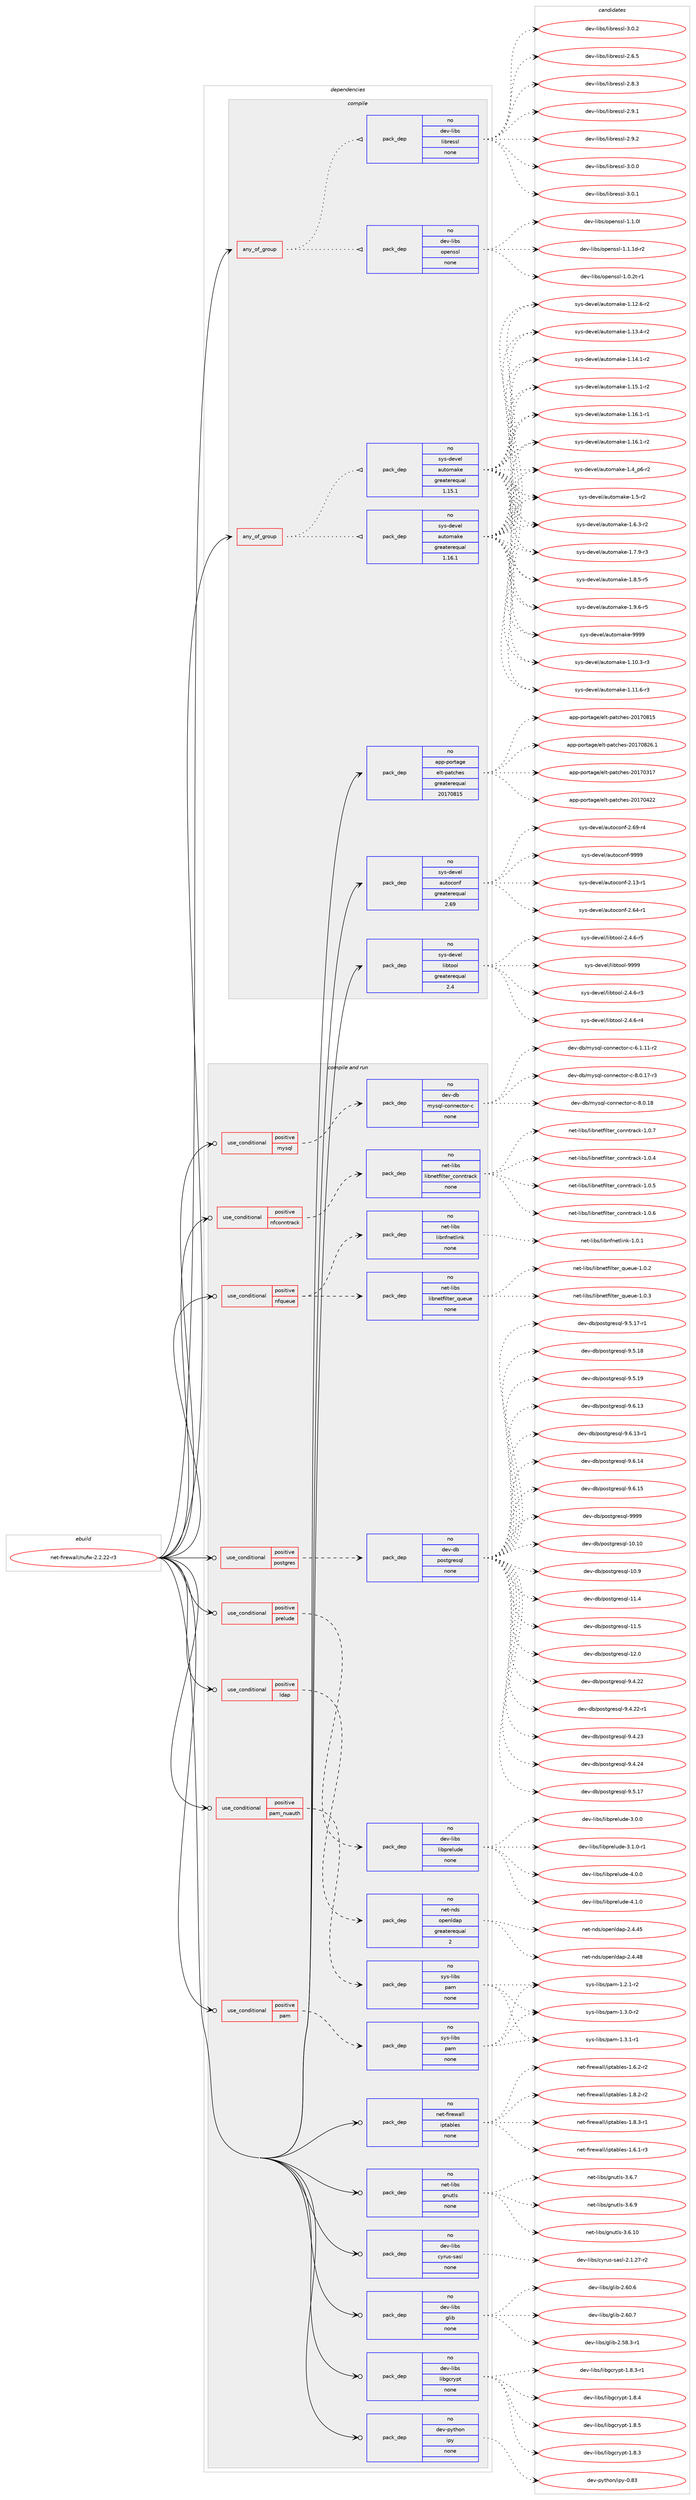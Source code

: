 digraph prolog {

# *************
# Graph options
# *************

newrank=true;
concentrate=true;
compound=true;
graph [rankdir=LR,fontname=Helvetica,fontsize=10,ranksep=1.5];#, ranksep=2.5, nodesep=0.2];
edge  [arrowhead=vee];
node  [fontname=Helvetica,fontsize=10];

# **********
# The ebuild
# **********

subgraph cluster_leftcol {
color=gray;
rank=same;
label=<<i>ebuild</i>>;
id [label="net-firewall/nufw-2.2.22-r3", color=red, width=4, href="../net-firewall/nufw-2.2.22-r3.svg"];
}

# ****************
# The dependencies
# ****************

subgraph cluster_midcol {
color=gray;
label=<<i>dependencies</i>>;
subgraph cluster_compile {
fillcolor="#eeeeee";
style=filled;
label=<<i>compile</i>>;
subgraph any13879 {
dependency819300 [label=<<TABLE BORDER="0" CELLBORDER="1" CELLSPACING="0" CELLPADDING="4"><TR><TD CELLPADDING="10">any_of_group</TD></TR></TABLE>>, shape=none, color=red];subgraph pack605393 {
dependency819301 [label=<<TABLE BORDER="0" CELLBORDER="1" CELLSPACING="0" CELLPADDING="4" WIDTH="220"><TR><TD ROWSPAN="6" CELLPADDING="30">pack_dep</TD></TR><TR><TD WIDTH="110">no</TD></TR><TR><TD>dev-libs</TD></TR><TR><TD>openssl</TD></TR><TR><TD>none</TD></TR><TR><TD></TD></TR></TABLE>>, shape=none, color=blue];
}
dependency819300:e -> dependency819301:w [weight=20,style="dotted",arrowhead="oinv"];
subgraph pack605394 {
dependency819302 [label=<<TABLE BORDER="0" CELLBORDER="1" CELLSPACING="0" CELLPADDING="4" WIDTH="220"><TR><TD ROWSPAN="6" CELLPADDING="30">pack_dep</TD></TR><TR><TD WIDTH="110">no</TD></TR><TR><TD>dev-libs</TD></TR><TR><TD>libressl</TD></TR><TR><TD>none</TD></TR><TR><TD></TD></TR></TABLE>>, shape=none, color=blue];
}
dependency819300:e -> dependency819302:w [weight=20,style="dotted",arrowhead="oinv"];
}
id:e -> dependency819300:w [weight=20,style="solid",arrowhead="vee"];
subgraph any13880 {
dependency819303 [label=<<TABLE BORDER="0" CELLBORDER="1" CELLSPACING="0" CELLPADDING="4"><TR><TD CELLPADDING="10">any_of_group</TD></TR></TABLE>>, shape=none, color=red];subgraph pack605395 {
dependency819304 [label=<<TABLE BORDER="0" CELLBORDER="1" CELLSPACING="0" CELLPADDING="4" WIDTH="220"><TR><TD ROWSPAN="6" CELLPADDING="30">pack_dep</TD></TR><TR><TD WIDTH="110">no</TD></TR><TR><TD>sys-devel</TD></TR><TR><TD>automake</TD></TR><TR><TD>greaterequal</TD></TR><TR><TD>1.16.1</TD></TR></TABLE>>, shape=none, color=blue];
}
dependency819303:e -> dependency819304:w [weight=20,style="dotted",arrowhead="oinv"];
subgraph pack605396 {
dependency819305 [label=<<TABLE BORDER="0" CELLBORDER="1" CELLSPACING="0" CELLPADDING="4" WIDTH="220"><TR><TD ROWSPAN="6" CELLPADDING="30">pack_dep</TD></TR><TR><TD WIDTH="110">no</TD></TR><TR><TD>sys-devel</TD></TR><TR><TD>automake</TD></TR><TR><TD>greaterequal</TD></TR><TR><TD>1.15.1</TD></TR></TABLE>>, shape=none, color=blue];
}
dependency819303:e -> dependency819305:w [weight=20,style="dotted",arrowhead="oinv"];
}
id:e -> dependency819303:w [weight=20,style="solid",arrowhead="vee"];
subgraph pack605397 {
dependency819306 [label=<<TABLE BORDER="0" CELLBORDER="1" CELLSPACING="0" CELLPADDING="4" WIDTH="220"><TR><TD ROWSPAN="6" CELLPADDING="30">pack_dep</TD></TR><TR><TD WIDTH="110">no</TD></TR><TR><TD>app-portage</TD></TR><TR><TD>elt-patches</TD></TR><TR><TD>greaterequal</TD></TR><TR><TD>20170815</TD></TR></TABLE>>, shape=none, color=blue];
}
id:e -> dependency819306:w [weight=20,style="solid",arrowhead="vee"];
subgraph pack605398 {
dependency819307 [label=<<TABLE BORDER="0" CELLBORDER="1" CELLSPACING="0" CELLPADDING="4" WIDTH="220"><TR><TD ROWSPAN="6" CELLPADDING="30">pack_dep</TD></TR><TR><TD WIDTH="110">no</TD></TR><TR><TD>sys-devel</TD></TR><TR><TD>autoconf</TD></TR><TR><TD>greaterequal</TD></TR><TR><TD>2.69</TD></TR></TABLE>>, shape=none, color=blue];
}
id:e -> dependency819307:w [weight=20,style="solid",arrowhead="vee"];
subgraph pack605399 {
dependency819308 [label=<<TABLE BORDER="0" CELLBORDER="1" CELLSPACING="0" CELLPADDING="4" WIDTH="220"><TR><TD ROWSPAN="6" CELLPADDING="30">pack_dep</TD></TR><TR><TD WIDTH="110">no</TD></TR><TR><TD>sys-devel</TD></TR><TR><TD>libtool</TD></TR><TR><TD>greaterequal</TD></TR><TR><TD>2.4</TD></TR></TABLE>>, shape=none, color=blue];
}
id:e -> dependency819308:w [weight=20,style="solid",arrowhead="vee"];
}
subgraph cluster_compileandrun {
fillcolor="#eeeeee";
style=filled;
label=<<i>compile and run</i>>;
subgraph cond199577 {
dependency819309 [label=<<TABLE BORDER="0" CELLBORDER="1" CELLSPACING="0" CELLPADDING="4"><TR><TD ROWSPAN="3" CELLPADDING="10">use_conditional</TD></TR><TR><TD>positive</TD></TR><TR><TD>ldap</TD></TR></TABLE>>, shape=none, color=red];
subgraph pack605400 {
dependency819310 [label=<<TABLE BORDER="0" CELLBORDER="1" CELLSPACING="0" CELLPADDING="4" WIDTH="220"><TR><TD ROWSPAN="6" CELLPADDING="30">pack_dep</TD></TR><TR><TD WIDTH="110">no</TD></TR><TR><TD>net-nds</TD></TR><TR><TD>openldap</TD></TR><TR><TD>greaterequal</TD></TR><TR><TD>2</TD></TR></TABLE>>, shape=none, color=blue];
}
dependency819309:e -> dependency819310:w [weight=20,style="dashed",arrowhead="vee"];
}
id:e -> dependency819309:w [weight=20,style="solid",arrowhead="odotvee"];
subgraph cond199578 {
dependency819311 [label=<<TABLE BORDER="0" CELLBORDER="1" CELLSPACING="0" CELLPADDING="4"><TR><TD ROWSPAN="3" CELLPADDING="10">use_conditional</TD></TR><TR><TD>positive</TD></TR><TR><TD>mysql</TD></TR></TABLE>>, shape=none, color=red];
subgraph pack605401 {
dependency819312 [label=<<TABLE BORDER="0" CELLBORDER="1" CELLSPACING="0" CELLPADDING="4" WIDTH="220"><TR><TD ROWSPAN="6" CELLPADDING="30">pack_dep</TD></TR><TR><TD WIDTH="110">no</TD></TR><TR><TD>dev-db</TD></TR><TR><TD>mysql-connector-c</TD></TR><TR><TD>none</TD></TR><TR><TD></TD></TR></TABLE>>, shape=none, color=blue];
}
dependency819311:e -> dependency819312:w [weight=20,style="dashed",arrowhead="vee"];
}
id:e -> dependency819311:w [weight=20,style="solid",arrowhead="odotvee"];
subgraph cond199579 {
dependency819313 [label=<<TABLE BORDER="0" CELLBORDER="1" CELLSPACING="0" CELLPADDING="4"><TR><TD ROWSPAN="3" CELLPADDING="10">use_conditional</TD></TR><TR><TD>positive</TD></TR><TR><TD>nfconntrack</TD></TR></TABLE>>, shape=none, color=red];
subgraph pack605402 {
dependency819314 [label=<<TABLE BORDER="0" CELLBORDER="1" CELLSPACING="0" CELLPADDING="4" WIDTH="220"><TR><TD ROWSPAN="6" CELLPADDING="30">pack_dep</TD></TR><TR><TD WIDTH="110">no</TD></TR><TR><TD>net-libs</TD></TR><TR><TD>libnetfilter_conntrack</TD></TR><TR><TD>none</TD></TR><TR><TD></TD></TR></TABLE>>, shape=none, color=blue];
}
dependency819313:e -> dependency819314:w [weight=20,style="dashed",arrowhead="vee"];
}
id:e -> dependency819313:w [weight=20,style="solid",arrowhead="odotvee"];
subgraph cond199580 {
dependency819315 [label=<<TABLE BORDER="0" CELLBORDER="1" CELLSPACING="0" CELLPADDING="4"><TR><TD ROWSPAN="3" CELLPADDING="10">use_conditional</TD></TR><TR><TD>positive</TD></TR><TR><TD>nfqueue</TD></TR></TABLE>>, shape=none, color=red];
subgraph pack605403 {
dependency819316 [label=<<TABLE BORDER="0" CELLBORDER="1" CELLSPACING="0" CELLPADDING="4" WIDTH="220"><TR><TD ROWSPAN="6" CELLPADDING="30">pack_dep</TD></TR><TR><TD WIDTH="110">no</TD></TR><TR><TD>net-libs</TD></TR><TR><TD>libnfnetlink</TD></TR><TR><TD>none</TD></TR><TR><TD></TD></TR></TABLE>>, shape=none, color=blue];
}
dependency819315:e -> dependency819316:w [weight=20,style="dashed",arrowhead="vee"];
subgraph pack605404 {
dependency819317 [label=<<TABLE BORDER="0" CELLBORDER="1" CELLSPACING="0" CELLPADDING="4" WIDTH="220"><TR><TD ROWSPAN="6" CELLPADDING="30">pack_dep</TD></TR><TR><TD WIDTH="110">no</TD></TR><TR><TD>net-libs</TD></TR><TR><TD>libnetfilter_queue</TD></TR><TR><TD>none</TD></TR><TR><TD></TD></TR></TABLE>>, shape=none, color=blue];
}
dependency819315:e -> dependency819317:w [weight=20,style="dashed",arrowhead="vee"];
}
id:e -> dependency819315:w [weight=20,style="solid",arrowhead="odotvee"];
subgraph cond199581 {
dependency819318 [label=<<TABLE BORDER="0" CELLBORDER="1" CELLSPACING="0" CELLPADDING="4"><TR><TD ROWSPAN="3" CELLPADDING="10">use_conditional</TD></TR><TR><TD>positive</TD></TR><TR><TD>pam</TD></TR></TABLE>>, shape=none, color=red];
subgraph pack605405 {
dependency819319 [label=<<TABLE BORDER="0" CELLBORDER="1" CELLSPACING="0" CELLPADDING="4" WIDTH="220"><TR><TD ROWSPAN="6" CELLPADDING="30">pack_dep</TD></TR><TR><TD WIDTH="110">no</TD></TR><TR><TD>sys-libs</TD></TR><TR><TD>pam</TD></TR><TR><TD>none</TD></TR><TR><TD></TD></TR></TABLE>>, shape=none, color=blue];
}
dependency819318:e -> dependency819319:w [weight=20,style="dashed",arrowhead="vee"];
}
id:e -> dependency819318:w [weight=20,style="solid",arrowhead="odotvee"];
subgraph cond199582 {
dependency819320 [label=<<TABLE BORDER="0" CELLBORDER="1" CELLSPACING="0" CELLPADDING="4"><TR><TD ROWSPAN="3" CELLPADDING="10">use_conditional</TD></TR><TR><TD>positive</TD></TR><TR><TD>pam_nuauth</TD></TR></TABLE>>, shape=none, color=red];
subgraph pack605406 {
dependency819321 [label=<<TABLE BORDER="0" CELLBORDER="1" CELLSPACING="0" CELLPADDING="4" WIDTH="220"><TR><TD ROWSPAN="6" CELLPADDING="30">pack_dep</TD></TR><TR><TD WIDTH="110">no</TD></TR><TR><TD>sys-libs</TD></TR><TR><TD>pam</TD></TR><TR><TD>none</TD></TR><TR><TD></TD></TR></TABLE>>, shape=none, color=blue];
}
dependency819320:e -> dependency819321:w [weight=20,style="dashed",arrowhead="vee"];
}
id:e -> dependency819320:w [weight=20,style="solid",arrowhead="odotvee"];
subgraph cond199583 {
dependency819322 [label=<<TABLE BORDER="0" CELLBORDER="1" CELLSPACING="0" CELLPADDING="4"><TR><TD ROWSPAN="3" CELLPADDING="10">use_conditional</TD></TR><TR><TD>positive</TD></TR><TR><TD>postgres</TD></TR></TABLE>>, shape=none, color=red];
subgraph pack605407 {
dependency819323 [label=<<TABLE BORDER="0" CELLBORDER="1" CELLSPACING="0" CELLPADDING="4" WIDTH="220"><TR><TD ROWSPAN="6" CELLPADDING="30">pack_dep</TD></TR><TR><TD WIDTH="110">no</TD></TR><TR><TD>dev-db</TD></TR><TR><TD>postgresql</TD></TR><TR><TD>none</TD></TR><TR><TD></TD></TR></TABLE>>, shape=none, color=blue];
}
dependency819322:e -> dependency819323:w [weight=20,style="dashed",arrowhead="vee"];
}
id:e -> dependency819322:w [weight=20,style="solid",arrowhead="odotvee"];
subgraph cond199584 {
dependency819324 [label=<<TABLE BORDER="0" CELLBORDER="1" CELLSPACING="0" CELLPADDING="4"><TR><TD ROWSPAN="3" CELLPADDING="10">use_conditional</TD></TR><TR><TD>positive</TD></TR><TR><TD>prelude</TD></TR></TABLE>>, shape=none, color=red];
subgraph pack605408 {
dependency819325 [label=<<TABLE BORDER="0" CELLBORDER="1" CELLSPACING="0" CELLPADDING="4" WIDTH="220"><TR><TD ROWSPAN="6" CELLPADDING="30">pack_dep</TD></TR><TR><TD WIDTH="110">no</TD></TR><TR><TD>dev-libs</TD></TR><TR><TD>libprelude</TD></TR><TR><TD>none</TD></TR><TR><TD></TD></TR></TABLE>>, shape=none, color=blue];
}
dependency819324:e -> dependency819325:w [weight=20,style="dashed",arrowhead="vee"];
}
id:e -> dependency819324:w [weight=20,style="solid",arrowhead="odotvee"];
subgraph pack605409 {
dependency819326 [label=<<TABLE BORDER="0" CELLBORDER="1" CELLSPACING="0" CELLPADDING="4" WIDTH="220"><TR><TD ROWSPAN="6" CELLPADDING="30">pack_dep</TD></TR><TR><TD WIDTH="110">no</TD></TR><TR><TD>dev-libs</TD></TR><TR><TD>cyrus-sasl</TD></TR><TR><TD>none</TD></TR><TR><TD></TD></TR></TABLE>>, shape=none, color=blue];
}
id:e -> dependency819326:w [weight=20,style="solid",arrowhead="odotvee"];
subgraph pack605410 {
dependency819327 [label=<<TABLE BORDER="0" CELLBORDER="1" CELLSPACING="0" CELLPADDING="4" WIDTH="220"><TR><TD ROWSPAN="6" CELLPADDING="30">pack_dep</TD></TR><TR><TD WIDTH="110">no</TD></TR><TR><TD>dev-libs</TD></TR><TR><TD>glib</TD></TR><TR><TD>none</TD></TR><TR><TD></TD></TR></TABLE>>, shape=none, color=blue];
}
id:e -> dependency819327:w [weight=20,style="solid",arrowhead="odotvee"];
subgraph pack605411 {
dependency819328 [label=<<TABLE BORDER="0" CELLBORDER="1" CELLSPACING="0" CELLPADDING="4" WIDTH="220"><TR><TD ROWSPAN="6" CELLPADDING="30">pack_dep</TD></TR><TR><TD WIDTH="110">no</TD></TR><TR><TD>dev-libs</TD></TR><TR><TD>libgcrypt</TD></TR><TR><TD>none</TD></TR><TR><TD></TD></TR></TABLE>>, shape=none, color=blue];
}
id:e -> dependency819328:w [weight=20,style="solid",arrowhead="odotvee"];
subgraph pack605412 {
dependency819329 [label=<<TABLE BORDER="0" CELLBORDER="1" CELLSPACING="0" CELLPADDING="4" WIDTH="220"><TR><TD ROWSPAN="6" CELLPADDING="30">pack_dep</TD></TR><TR><TD WIDTH="110">no</TD></TR><TR><TD>dev-python</TD></TR><TR><TD>ipy</TD></TR><TR><TD>none</TD></TR><TR><TD></TD></TR></TABLE>>, shape=none, color=blue];
}
id:e -> dependency819329:w [weight=20,style="solid",arrowhead="odotvee"];
subgraph pack605413 {
dependency819330 [label=<<TABLE BORDER="0" CELLBORDER="1" CELLSPACING="0" CELLPADDING="4" WIDTH="220"><TR><TD ROWSPAN="6" CELLPADDING="30">pack_dep</TD></TR><TR><TD WIDTH="110">no</TD></TR><TR><TD>net-firewall</TD></TR><TR><TD>iptables</TD></TR><TR><TD>none</TD></TR><TR><TD></TD></TR></TABLE>>, shape=none, color=blue];
}
id:e -> dependency819330:w [weight=20,style="solid",arrowhead="odotvee"];
subgraph pack605414 {
dependency819331 [label=<<TABLE BORDER="0" CELLBORDER="1" CELLSPACING="0" CELLPADDING="4" WIDTH="220"><TR><TD ROWSPAN="6" CELLPADDING="30">pack_dep</TD></TR><TR><TD WIDTH="110">no</TD></TR><TR><TD>net-libs</TD></TR><TR><TD>gnutls</TD></TR><TR><TD>none</TD></TR><TR><TD></TD></TR></TABLE>>, shape=none, color=blue];
}
id:e -> dependency819331:w [weight=20,style="solid",arrowhead="odotvee"];
}
subgraph cluster_run {
fillcolor="#eeeeee";
style=filled;
label=<<i>run</i>>;
}
}

# **************
# The candidates
# **************

subgraph cluster_choices {
rank=same;
color=gray;
label=<<i>candidates</i>>;

subgraph choice605393 {
color=black;
nodesep=1;
choice1001011184510810598115471111121011101151151084549464846501164511449 [label="dev-libs/openssl-1.0.2t-r1", color=red, width=4,href="../dev-libs/openssl-1.0.2t-r1.svg"];
choice100101118451081059811547111112101110115115108454946494648108 [label="dev-libs/openssl-1.1.0l", color=red, width=4,href="../dev-libs/openssl-1.1.0l.svg"];
choice1001011184510810598115471111121011101151151084549464946491004511450 [label="dev-libs/openssl-1.1.1d-r2", color=red, width=4,href="../dev-libs/openssl-1.1.1d-r2.svg"];
dependency819301:e -> choice1001011184510810598115471111121011101151151084549464846501164511449:w [style=dotted,weight="100"];
dependency819301:e -> choice100101118451081059811547111112101110115115108454946494648108:w [style=dotted,weight="100"];
dependency819301:e -> choice1001011184510810598115471111121011101151151084549464946491004511450:w [style=dotted,weight="100"];
}
subgraph choice605394 {
color=black;
nodesep=1;
choice10010111845108105981154710810598114101115115108455046544653 [label="dev-libs/libressl-2.6.5", color=red, width=4,href="../dev-libs/libressl-2.6.5.svg"];
choice10010111845108105981154710810598114101115115108455046564651 [label="dev-libs/libressl-2.8.3", color=red, width=4,href="../dev-libs/libressl-2.8.3.svg"];
choice10010111845108105981154710810598114101115115108455046574649 [label="dev-libs/libressl-2.9.1", color=red, width=4,href="../dev-libs/libressl-2.9.1.svg"];
choice10010111845108105981154710810598114101115115108455046574650 [label="dev-libs/libressl-2.9.2", color=red, width=4,href="../dev-libs/libressl-2.9.2.svg"];
choice10010111845108105981154710810598114101115115108455146484648 [label="dev-libs/libressl-3.0.0", color=red, width=4,href="../dev-libs/libressl-3.0.0.svg"];
choice10010111845108105981154710810598114101115115108455146484649 [label="dev-libs/libressl-3.0.1", color=red, width=4,href="../dev-libs/libressl-3.0.1.svg"];
choice10010111845108105981154710810598114101115115108455146484650 [label="dev-libs/libressl-3.0.2", color=red, width=4,href="../dev-libs/libressl-3.0.2.svg"];
dependency819302:e -> choice10010111845108105981154710810598114101115115108455046544653:w [style=dotted,weight="100"];
dependency819302:e -> choice10010111845108105981154710810598114101115115108455046564651:w [style=dotted,weight="100"];
dependency819302:e -> choice10010111845108105981154710810598114101115115108455046574649:w [style=dotted,weight="100"];
dependency819302:e -> choice10010111845108105981154710810598114101115115108455046574650:w [style=dotted,weight="100"];
dependency819302:e -> choice10010111845108105981154710810598114101115115108455146484648:w [style=dotted,weight="100"];
dependency819302:e -> choice10010111845108105981154710810598114101115115108455146484649:w [style=dotted,weight="100"];
dependency819302:e -> choice10010111845108105981154710810598114101115115108455146484650:w [style=dotted,weight="100"];
}
subgraph choice605395 {
color=black;
nodesep=1;
choice11512111545100101118101108479711711611110997107101454946494846514511451 [label="sys-devel/automake-1.10.3-r3", color=red, width=4,href="../sys-devel/automake-1.10.3-r3.svg"];
choice11512111545100101118101108479711711611110997107101454946494946544511451 [label="sys-devel/automake-1.11.6-r3", color=red, width=4,href="../sys-devel/automake-1.11.6-r3.svg"];
choice11512111545100101118101108479711711611110997107101454946495046544511450 [label="sys-devel/automake-1.12.6-r2", color=red, width=4,href="../sys-devel/automake-1.12.6-r2.svg"];
choice11512111545100101118101108479711711611110997107101454946495146524511450 [label="sys-devel/automake-1.13.4-r2", color=red, width=4,href="../sys-devel/automake-1.13.4-r2.svg"];
choice11512111545100101118101108479711711611110997107101454946495246494511450 [label="sys-devel/automake-1.14.1-r2", color=red, width=4,href="../sys-devel/automake-1.14.1-r2.svg"];
choice11512111545100101118101108479711711611110997107101454946495346494511450 [label="sys-devel/automake-1.15.1-r2", color=red, width=4,href="../sys-devel/automake-1.15.1-r2.svg"];
choice11512111545100101118101108479711711611110997107101454946495446494511449 [label="sys-devel/automake-1.16.1-r1", color=red, width=4,href="../sys-devel/automake-1.16.1-r1.svg"];
choice11512111545100101118101108479711711611110997107101454946495446494511450 [label="sys-devel/automake-1.16.1-r2", color=red, width=4,href="../sys-devel/automake-1.16.1-r2.svg"];
choice115121115451001011181011084797117116111109971071014549465295112544511450 [label="sys-devel/automake-1.4_p6-r2", color=red, width=4,href="../sys-devel/automake-1.4_p6-r2.svg"];
choice11512111545100101118101108479711711611110997107101454946534511450 [label="sys-devel/automake-1.5-r2", color=red, width=4,href="../sys-devel/automake-1.5-r2.svg"];
choice115121115451001011181011084797117116111109971071014549465446514511450 [label="sys-devel/automake-1.6.3-r2", color=red, width=4,href="../sys-devel/automake-1.6.3-r2.svg"];
choice115121115451001011181011084797117116111109971071014549465546574511451 [label="sys-devel/automake-1.7.9-r3", color=red, width=4,href="../sys-devel/automake-1.7.9-r3.svg"];
choice115121115451001011181011084797117116111109971071014549465646534511453 [label="sys-devel/automake-1.8.5-r5", color=red, width=4,href="../sys-devel/automake-1.8.5-r5.svg"];
choice115121115451001011181011084797117116111109971071014549465746544511453 [label="sys-devel/automake-1.9.6-r5", color=red, width=4,href="../sys-devel/automake-1.9.6-r5.svg"];
choice115121115451001011181011084797117116111109971071014557575757 [label="sys-devel/automake-9999", color=red, width=4,href="../sys-devel/automake-9999.svg"];
dependency819304:e -> choice11512111545100101118101108479711711611110997107101454946494846514511451:w [style=dotted,weight="100"];
dependency819304:e -> choice11512111545100101118101108479711711611110997107101454946494946544511451:w [style=dotted,weight="100"];
dependency819304:e -> choice11512111545100101118101108479711711611110997107101454946495046544511450:w [style=dotted,weight="100"];
dependency819304:e -> choice11512111545100101118101108479711711611110997107101454946495146524511450:w [style=dotted,weight="100"];
dependency819304:e -> choice11512111545100101118101108479711711611110997107101454946495246494511450:w [style=dotted,weight="100"];
dependency819304:e -> choice11512111545100101118101108479711711611110997107101454946495346494511450:w [style=dotted,weight="100"];
dependency819304:e -> choice11512111545100101118101108479711711611110997107101454946495446494511449:w [style=dotted,weight="100"];
dependency819304:e -> choice11512111545100101118101108479711711611110997107101454946495446494511450:w [style=dotted,weight="100"];
dependency819304:e -> choice115121115451001011181011084797117116111109971071014549465295112544511450:w [style=dotted,weight="100"];
dependency819304:e -> choice11512111545100101118101108479711711611110997107101454946534511450:w [style=dotted,weight="100"];
dependency819304:e -> choice115121115451001011181011084797117116111109971071014549465446514511450:w [style=dotted,weight="100"];
dependency819304:e -> choice115121115451001011181011084797117116111109971071014549465546574511451:w [style=dotted,weight="100"];
dependency819304:e -> choice115121115451001011181011084797117116111109971071014549465646534511453:w [style=dotted,weight="100"];
dependency819304:e -> choice115121115451001011181011084797117116111109971071014549465746544511453:w [style=dotted,weight="100"];
dependency819304:e -> choice115121115451001011181011084797117116111109971071014557575757:w [style=dotted,weight="100"];
}
subgraph choice605396 {
color=black;
nodesep=1;
choice11512111545100101118101108479711711611110997107101454946494846514511451 [label="sys-devel/automake-1.10.3-r3", color=red, width=4,href="../sys-devel/automake-1.10.3-r3.svg"];
choice11512111545100101118101108479711711611110997107101454946494946544511451 [label="sys-devel/automake-1.11.6-r3", color=red, width=4,href="../sys-devel/automake-1.11.6-r3.svg"];
choice11512111545100101118101108479711711611110997107101454946495046544511450 [label="sys-devel/automake-1.12.6-r2", color=red, width=4,href="../sys-devel/automake-1.12.6-r2.svg"];
choice11512111545100101118101108479711711611110997107101454946495146524511450 [label="sys-devel/automake-1.13.4-r2", color=red, width=4,href="../sys-devel/automake-1.13.4-r2.svg"];
choice11512111545100101118101108479711711611110997107101454946495246494511450 [label="sys-devel/automake-1.14.1-r2", color=red, width=4,href="../sys-devel/automake-1.14.1-r2.svg"];
choice11512111545100101118101108479711711611110997107101454946495346494511450 [label="sys-devel/automake-1.15.1-r2", color=red, width=4,href="../sys-devel/automake-1.15.1-r2.svg"];
choice11512111545100101118101108479711711611110997107101454946495446494511449 [label="sys-devel/automake-1.16.1-r1", color=red, width=4,href="../sys-devel/automake-1.16.1-r1.svg"];
choice11512111545100101118101108479711711611110997107101454946495446494511450 [label="sys-devel/automake-1.16.1-r2", color=red, width=4,href="../sys-devel/automake-1.16.1-r2.svg"];
choice115121115451001011181011084797117116111109971071014549465295112544511450 [label="sys-devel/automake-1.4_p6-r2", color=red, width=4,href="../sys-devel/automake-1.4_p6-r2.svg"];
choice11512111545100101118101108479711711611110997107101454946534511450 [label="sys-devel/automake-1.5-r2", color=red, width=4,href="../sys-devel/automake-1.5-r2.svg"];
choice115121115451001011181011084797117116111109971071014549465446514511450 [label="sys-devel/automake-1.6.3-r2", color=red, width=4,href="../sys-devel/automake-1.6.3-r2.svg"];
choice115121115451001011181011084797117116111109971071014549465546574511451 [label="sys-devel/automake-1.7.9-r3", color=red, width=4,href="../sys-devel/automake-1.7.9-r3.svg"];
choice115121115451001011181011084797117116111109971071014549465646534511453 [label="sys-devel/automake-1.8.5-r5", color=red, width=4,href="../sys-devel/automake-1.8.5-r5.svg"];
choice115121115451001011181011084797117116111109971071014549465746544511453 [label="sys-devel/automake-1.9.6-r5", color=red, width=4,href="../sys-devel/automake-1.9.6-r5.svg"];
choice115121115451001011181011084797117116111109971071014557575757 [label="sys-devel/automake-9999", color=red, width=4,href="../sys-devel/automake-9999.svg"];
dependency819305:e -> choice11512111545100101118101108479711711611110997107101454946494846514511451:w [style=dotted,weight="100"];
dependency819305:e -> choice11512111545100101118101108479711711611110997107101454946494946544511451:w [style=dotted,weight="100"];
dependency819305:e -> choice11512111545100101118101108479711711611110997107101454946495046544511450:w [style=dotted,weight="100"];
dependency819305:e -> choice11512111545100101118101108479711711611110997107101454946495146524511450:w [style=dotted,weight="100"];
dependency819305:e -> choice11512111545100101118101108479711711611110997107101454946495246494511450:w [style=dotted,weight="100"];
dependency819305:e -> choice11512111545100101118101108479711711611110997107101454946495346494511450:w [style=dotted,weight="100"];
dependency819305:e -> choice11512111545100101118101108479711711611110997107101454946495446494511449:w [style=dotted,weight="100"];
dependency819305:e -> choice11512111545100101118101108479711711611110997107101454946495446494511450:w [style=dotted,weight="100"];
dependency819305:e -> choice115121115451001011181011084797117116111109971071014549465295112544511450:w [style=dotted,weight="100"];
dependency819305:e -> choice11512111545100101118101108479711711611110997107101454946534511450:w [style=dotted,weight="100"];
dependency819305:e -> choice115121115451001011181011084797117116111109971071014549465446514511450:w [style=dotted,weight="100"];
dependency819305:e -> choice115121115451001011181011084797117116111109971071014549465546574511451:w [style=dotted,weight="100"];
dependency819305:e -> choice115121115451001011181011084797117116111109971071014549465646534511453:w [style=dotted,weight="100"];
dependency819305:e -> choice115121115451001011181011084797117116111109971071014549465746544511453:w [style=dotted,weight="100"];
dependency819305:e -> choice115121115451001011181011084797117116111109971071014557575757:w [style=dotted,weight="100"];
}
subgraph choice605397 {
color=black;
nodesep=1;
choice97112112451121111141169710310147101108116451129711699104101115455048495548514955 [label="app-portage/elt-patches-20170317", color=red, width=4,href="../app-portage/elt-patches-20170317.svg"];
choice97112112451121111141169710310147101108116451129711699104101115455048495548525050 [label="app-portage/elt-patches-20170422", color=red, width=4,href="../app-portage/elt-patches-20170422.svg"];
choice97112112451121111141169710310147101108116451129711699104101115455048495548564953 [label="app-portage/elt-patches-20170815", color=red, width=4,href="../app-portage/elt-patches-20170815.svg"];
choice971121124511211111411697103101471011081164511297116991041011154550484955485650544649 [label="app-portage/elt-patches-20170826.1", color=red, width=4,href="../app-portage/elt-patches-20170826.1.svg"];
dependency819306:e -> choice97112112451121111141169710310147101108116451129711699104101115455048495548514955:w [style=dotted,weight="100"];
dependency819306:e -> choice97112112451121111141169710310147101108116451129711699104101115455048495548525050:w [style=dotted,weight="100"];
dependency819306:e -> choice97112112451121111141169710310147101108116451129711699104101115455048495548564953:w [style=dotted,weight="100"];
dependency819306:e -> choice971121124511211111411697103101471011081164511297116991041011154550484955485650544649:w [style=dotted,weight="100"];
}
subgraph choice605398 {
color=black;
nodesep=1;
choice1151211154510010111810110847971171161119911111010245504649514511449 [label="sys-devel/autoconf-2.13-r1", color=red, width=4,href="../sys-devel/autoconf-2.13-r1.svg"];
choice1151211154510010111810110847971171161119911111010245504654524511449 [label="sys-devel/autoconf-2.64-r1", color=red, width=4,href="../sys-devel/autoconf-2.64-r1.svg"];
choice1151211154510010111810110847971171161119911111010245504654574511452 [label="sys-devel/autoconf-2.69-r4", color=red, width=4,href="../sys-devel/autoconf-2.69-r4.svg"];
choice115121115451001011181011084797117116111991111101024557575757 [label="sys-devel/autoconf-9999", color=red, width=4,href="../sys-devel/autoconf-9999.svg"];
dependency819307:e -> choice1151211154510010111810110847971171161119911111010245504649514511449:w [style=dotted,weight="100"];
dependency819307:e -> choice1151211154510010111810110847971171161119911111010245504654524511449:w [style=dotted,weight="100"];
dependency819307:e -> choice1151211154510010111810110847971171161119911111010245504654574511452:w [style=dotted,weight="100"];
dependency819307:e -> choice115121115451001011181011084797117116111991111101024557575757:w [style=dotted,weight="100"];
}
subgraph choice605399 {
color=black;
nodesep=1;
choice1151211154510010111810110847108105981161111111084550465246544511451 [label="sys-devel/libtool-2.4.6-r3", color=red, width=4,href="../sys-devel/libtool-2.4.6-r3.svg"];
choice1151211154510010111810110847108105981161111111084550465246544511452 [label="sys-devel/libtool-2.4.6-r4", color=red, width=4,href="../sys-devel/libtool-2.4.6-r4.svg"];
choice1151211154510010111810110847108105981161111111084550465246544511453 [label="sys-devel/libtool-2.4.6-r5", color=red, width=4,href="../sys-devel/libtool-2.4.6-r5.svg"];
choice1151211154510010111810110847108105981161111111084557575757 [label="sys-devel/libtool-9999", color=red, width=4,href="../sys-devel/libtool-9999.svg"];
dependency819308:e -> choice1151211154510010111810110847108105981161111111084550465246544511451:w [style=dotted,weight="100"];
dependency819308:e -> choice1151211154510010111810110847108105981161111111084550465246544511452:w [style=dotted,weight="100"];
dependency819308:e -> choice1151211154510010111810110847108105981161111111084550465246544511453:w [style=dotted,weight="100"];
dependency819308:e -> choice1151211154510010111810110847108105981161111111084557575757:w [style=dotted,weight="100"];
}
subgraph choice605400 {
color=black;
nodesep=1;
choice11010111645110100115471111121011101081009711245504652465253 [label="net-nds/openldap-2.4.45", color=red, width=4,href="../net-nds/openldap-2.4.45.svg"];
choice11010111645110100115471111121011101081009711245504652465256 [label="net-nds/openldap-2.4.48", color=red, width=4,href="../net-nds/openldap-2.4.48.svg"];
dependency819310:e -> choice11010111645110100115471111121011101081009711245504652465253:w [style=dotted,weight="100"];
dependency819310:e -> choice11010111645110100115471111121011101081009711245504652465256:w [style=dotted,weight="100"];
}
subgraph choice605401 {
color=black;
nodesep=1;
choice1001011184510098471091211151131084599111110110101991161111144599455446494649494511450 [label="dev-db/mysql-connector-c-6.1.11-r2", color=red, width=4,href="../dev-db/mysql-connector-c-6.1.11-r2.svg"];
choice1001011184510098471091211151131084599111110110101991161111144599455646484649554511451 [label="dev-db/mysql-connector-c-8.0.17-r3", color=red, width=4,href="../dev-db/mysql-connector-c-8.0.17-r3.svg"];
choice100101118451009847109121115113108459911111011010199116111114459945564648464956 [label="dev-db/mysql-connector-c-8.0.18", color=red, width=4,href="../dev-db/mysql-connector-c-8.0.18.svg"];
dependency819312:e -> choice1001011184510098471091211151131084599111110110101991161111144599455446494649494511450:w [style=dotted,weight="100"];
dependency819312:e -> choice1001011184510098471091211151131084599111110110101991161111144599455646484649554511451:w [style=dotted,weight="100"];
dependency819312:e -> choice100101118451009847109121115113108459911111011010199116111114459945564648464956:w [style=dotted,weight="100"];
}
subgraph choice605402 {
color=black;
nodesep=1;
choice1101011164510810598115471081059811010111610210510811610111495991111101101161149799107454946484652 [label="net-libs/libnetfilter_conntrack-1.0.4", color=red, width=4,href="../net-libs/libnetfilter_conntrack-1.0.4.svg"];
choice1101011164510810598115471081059811010111610210510811610111495991111101101161149799107454946484653 [label="net-libs/libnetfilter_conntrack-1.0.5", color=red, width=4,href="../net-libs/libnetfilter_conntrack-1.0.5.svg"];
choice1101011164510810598115471081059811010111610210510811610111495991111101101161149799107454946484654 [label="net-libs/libnetfilter_conntrack-1.0.6", color=red, width=4,href="../net-libs/libnetfilter_conntrack-1.0.6.svg"];
choice1101011164510810598115471081059811010111610210510811610111495991111101101161149799107454946484655 [label="net-libs/libnetfilter_conntrack-1.0.7", color=red, width=4,href="../net-libs/libnetfilter_conntrack-1.0.7.svg"];
dependency819314:e -> choice1101011164510810598115471081059811010111610210510811610111495991111101101161149799107454946484652:w [style=dotted,weight="100"];
dependency819314:e -> choice1101011164510810598115471081059811010111610210510811610111495991111101101161149799107454946484653:w [style=dotted,weight="100"];
dependency819314:e -> choice1101011164510810598115471081059811010111610210510811610111495991111101101161149799107454946484654:w [style=dotted,weight="100"];
dependency819314:e -> choice1101011164510810598115471081059811010111610210510811610111495991111101101161149799107454946484655:w [style=dotted,weight="100"];
}
subgraph choice605403 {
color=black;
nodesep=1;
choice11010111645108105981154710810598110102110101116108105110107454946484649 [label="net-libs/libnfnetlink-1.0.1", color=red, width=4,href="../net-libs/libnfnetlink-1.0.1.svg"];
dependency819316:e -> choice11010111645108105981154710810598110102110101116108105110107454946484649:w [style=dotted,weight="100"];
}
subgraph choice605404 {
color=black;
nodesep=1;
choice1101011164510810598115471081059811010111610210510811610111495113117101117101454946484650 [label="net-libs/libnetfilter_queue-1.0.2", color=red, width=4,href="../net-libs/libnetfilter_queue-1.0.2.svg"];
choice1101011164510810598115471081059811010111610210510811610111495113117101117101454946484651 [label="net-libs/libnetfilter_queue-1.0.3", color=red, width=4,href="../net-libs/libnetfilter_queue-1.0.3.svg"];
dependency819317:e -> choice1101011164510810598115471081059811010111610210510811610111495113117101117101454946484650:w [style=dotted,weight="100"];
dependency819317:e -> choice1101011164510810598115471081059811010111610210510811610111495113117101117101454946484651:w [style=dotted,weight="100"];
}
subgraph choice605405 {
color=black;
nodesep=1;
choice115121115451081059811547112971094549465046494511450 [label="sys-libs/pam-1.2.1-r2", color=red, width=4,href="../sys-libs/pam-1.2.1-r2.svg"];
choice115121115451081059811547112971094549465146484511450 [label="sys-libs/pam-1.3.0-r2", color=red, width=4,href="../sys-libs/pam-1.3.0-r2.svg"];
choice115121115451081059811547112971094549465146494511449 [label="sys-libs/pam-1.3.1-r1", color=red, width=4,href="../sys-libs/pam-1.3.1-r1.svg"];
dependency819319:e -> choice115121115451081059811547112971094549465046494511450:w [style=dotted,weight="100"];
dependency819319:e -> choice115121115451081059811547112971094549465146484511450:w [style=dotted,weight="100"];
dependency819319:e -> choice115121115451081059811547112971094549465146494511449:w [style=dotted,weight="100"];
}
subgraph choice605406 {
color=black;
nodesep=1;
choice115121115451081059811547112971094549465046494511450 [label="sys-libs/pam-1.2.1-r2", color=red, width=4,href="../sys-libs/pam-1.2.1-r2.svg"];
choice115121115451081059811547112971094549465146484511450 [label="sys-libs/pam-1.3.0-r2", color=red, width=4,href="../sys-libs/pam-1.3.0-r2.svg"];
choice115121115451081059811547112971094549465146494511449 [label="sys-libs/pam-1.3.1-r1", color=red, width=4,href="../sys-libs/pam-1.3.1-r1.svg"];
dependency819321:e -> choice115121115451081059811547112971094549465046494511450:w [style=dotted,weight="100"];
dependency819321:e -> choice115121115451081059811547112971094549465146484511450:w [style=dotted,weight="100"];
dependency819321:e -> choice115121115451081059811547112971094549465146494511449:w [style=dotted,weight="100"];
}
subgraph choice605407 {
color=black;
nodesep=1;
choice100101118451009847112111115116103114101115113108454948464948 [label="dev-db/postgresql-10.10", color=red, width=4,href="../dev-db/postgresql-10.10.svg"];
choice1001011184510098471121111151161031141011151131084549484657 [label="dev-db/postgresql-10.9", color=red, width=4,href="../dev-db/postgresql-10.9.svg"];
choice1001011184510098471121111151161031141011151131084549494652 [label="dev-db/postgresql-11.4", color=red, width=4,href="../dev-db/postgresql-11.4.svg"];
choice1001011184510098471121111151161031141011151131084549494653 [label="dev-db/postgresql-11.5", color=red, width=4,href="../dev-db/postgresql-11.5.svg"];
choice1001011184510098471121111151161031141011151131084549504648 [label="dev-db/postgresql-12.0", color=red, width=4,href="../dev-db/postgresql-12.0.svg"];
choice10010111845100984711211111511610311410111511310845574652465050 [label="dev-db/postgresql-9.4.22", color=red, width=4,href="../dev-db/postgresql-9.4.22.svg"];
choice100101118451009847112111115116103114101115113108455746524650504511449 [label="dev-db/postgresql-9.4.22-r1", color=red, width=4,href="../dev-db/postgresql-9.4.22-r1.svg"];
choice10010111845100984711211111511610311410111511310845574652465051 [label="dev-db/postgresql-9.4.23", color=red, width=4,href="../dev-db/postgresql-9.4.23.svg"];
choice10010111845100984711211111511610311410111511310845574652465052 [label="dev-db/postgresql-9.4.24", color=red, width=4,href="../dev-db/postgresql-9.4.24.svg"];
choice10010111845100984711211111511610311410111511310845574653464955 [label="dev-db/postgresql-9.5.17", color=red, width=4,href="../dev-db/postgresql-9.5.17.svg"];
choice100101118451009847112111115116103114101115113108455746534649554511449 [label="dev-db/postgresql-9.5.17-r1", color=red, width=4,href="../dev-db/postgresql-9.5.17-r1.svg"];
choice10010111845100984711211111511610311410111511310845574653464956 [label="dev-db/postgresql-9.5.18", color=red, width=4,href="../dev-db/postgresql-9.5.18.svg"];
choice10010111845100984711211111511610311410111511310845574653464957 [label="dev-db/postgresql-9.5.19", color=red, width=4,href="../dev-db/postgresql-9.5.19.svg"];
choice10010111845100984711211111511610311410111511310845574654464951 [label="dev-db/postgresql-9.6.13", color=red, width=4,href="../dev-db/postgresql-9.6.13.svg"];
choice100101118451009847112111115116103114101115113108455746544649514511449 [label="dev-db/postgresql-9.6.13-r1", color=red, width=4,href="../dev-db/postgresql-9.6.13-r1.svg"];
choice10010111845100984711211111511610311410111511310845574654464952 [label="dev-db/postgresql-9.6.14", color=red, width=4,href="../dev-db/postgresql-9.6.14.svg"];
choice10010111845100984711211111511610311410111511310845574654464953 [label="dev-db/postgresql-9.6.15", color=red, width=4,href="../dev-db/postgresql-9.6.15.svg"];
choice1001011184510098471121111151161031141011151131084557575757 [label="dev-db/postgresql-9999", color=red, width=4,href="../dev-db/postgresql-9999.svg"];
dependency819323:e -> choice100101118451009847112111115116103114101115113108454948464948:w [style=dotted,weight="100"];
dependency819323:e -> choice1001011184510098471121111151161031141011151131084549484657:w [style=dotted,weight="100"];
dependency819323:e -> choice1001011184510098471121111151161031141011151131084549494652:w [style=dotted,weight="100"];
dependency819323:e -> choice1001011184510098471121111151161031141011151131084549494653:w [style=dotted,weight="100"];
dependency819323:e -> choice1001011184510098471121111151161031141011151131084549504648:w [style=dotted,weight="100"];
dependency819323:e -> choice10010111845100984711211111511610311410111511310845574652465050:w [style=dotted,weight="100"];
dependency819323:e -> choice100101118451009847112111115116103114101115113108455746524650504511449:w [style=dotted,weight="100"];
dependency819323:e -> choice10010111845100984711211111511610311410111511310845574652465051:w [style=dotted,weight="100"];
dependency819323:e -> choice10010111845100984711211111511610311410111511310845574652465052:w [style=dotted,weight="100"];
dependency819323:e -> choice10010111845100984711211111511610311410111511310845574653464955:w [style=dotted,weight="100"];
dependency819323:e -> choice100101118451009847112111115116103114101115113108455746534649554511449:w [style=dotted,weight="100"];
dependency819323:e -> choice10010111845100984711211111511610311410111511310845574653464956:w [style=dotted,weight="100"];
dependency819323:e -> choice10010111845100984711211111511610311410111511310845574653464957:w [style=dotted,weight="100"];
dependency819323:e -> choice10010111845100984711211111511610311410111511310845574654464951:w [style=dotted,weight="100"];
dependency819323:e -> choice100101118451009847112111115116103114101115113108455746544649514511449:w [style=dotted,weight="100"];
dependency819323:e -> choice10010111845100984711211111511610311410111511310845574654464952:w [style=dotted,weight="100"];
dependency819323:e -> choice10010111845100984711211111511610311410111511310845574654464953:w [style=dotted,weight="100"];
dependency819323:e -> choice1001011184510098471121111151161031141011151131084557575757:w [style=dotted,weight="100"];
}
subgraph choice605408 {
color=black;
nodesep=1;
choice10010111845108105981154710810598112114101108117100101455146484648 [label="dev-libs/libprelude-3.0.0", color=red, width=4,href="../dev-libs/libprelude-3.0.0.svg"];
choice100101118451081059811547108105981121141011081171001014551464946484511449 [label="dev-libs/libprelude-3.1.0-r1", color=red, width=4,href="../dev-libs/libprelude-3.1.0-r1.svg"];
choice10010111845108105981154710810598112114101108117100101455246484648 [label="dev-libs/libprelude-4.0.0", color=red, width=4,href="../dev-libs/libprelude-4.0.0.svg"];
choice10010111845108105981154710810598112114101108117100101455246494648 [label="dev-libs/libprelude-4.1.0", color=red, width=4,href="../dev-libs/libprelude-4.1.0.svg"];
dependency819325:e -> choice10010111845108105981154710810598112114101108117100101455146484648:w [style=dotted,weight="100"];
dependency819325:e -> choice100101118451081059811547108105981121141011081171001014551464946484511449:w [style=dotted,weight="100"];
dependency819325:e -> choice10010111845108105981154710810598112114101108117100101455246484648:w [style=dotted,weight="100"];
dependency819325:e -> choice10010111845108105981154710810598112114101108117100101455246494648:w [style=dotted,weight="100"];
}
subgraph choice605409 {
color=black;
nodesep=1;
choice100101118451081059811547991211141171154511597115108455046494650554511450 [label="dev-libs/cyrus-sasl-2.1.27-r2", color=red, width=4,href="../dev-libs/cyrus-sasl-2.1.27-r2.svg"];
dependency819326:e -> choice100101118451081059811547991211141171154511597115108455046494650554511450:w [style=dotted,weight="100"];
}
subgraph choice605410 {
color=black;
nodesep=1;
choice10010111845108105981154710310810598455046535646514511449 [label="dev-libs/glib-2.58.3-r1", color=red, width=4,href="../dev-libs/glib-2.58.3-r1.svg"];
choice1001011184510810598115471031081059845504654484654 [label="dev-libs/glib-2.60.6", color=red, width=4,href="../dev-libs/glib-2.60.6.svg"];
choice1001011184510810598115471031081059845504654484655 [label="dev-libs/glib-2.60.7", color=red, width=4,href="../dev-libs/glib-2.60.7.svg"];
dependency819327:e -> choice10010111845108105981154710310810598455046535646514511449:w [style=dotted,weight="100"];
dependency819327:e -> choice1001011184510810598115471031081059845504654484654:w [style=dotted,weight="100"];
dependency819327:e -> choice1001011184510810598115471031081059845504654484655:w [style=dotted,weight="100"];
}
subgraph choice605411 {
color=black;
nodesep=1;
choice1001011184510810598115471081059810399114121112116454946564651 [label="dev-libs/libgcrypt-1.8.3", color=red, width=4,href="../dev-libs/libgcrypt-1.8.3.svg"];
choice10010111845108105981154710810598103991141211121164549465646514511449 [label="dev-libs/libgcrypt-1.8.3-r1", color=red, width=4,href="../dev-libs/libgcrypt-1.8.3-r1.svg"];
choice1001011184510810598115471081059810399114121112116454946564652 [label="dev-libs/libgcrypt-1.8.4", color=red, width=4,href="../dev-libs/libgcrypt-1.8.4.svg"];
choice1001011184510810598115471081059810399114121112116454946564653 [label="dev-libs/libgcrypt-1.8.5", color=red, width=4,href="../dev-libs/libgcrypt-1.8.5.svg"];
dependency819328:e -> choice1001011184510810598115471081059810399114121112116454946564651:w [style=dotted,weight="100"];
dependency819328:e -> choice10010111845108105981154710810598103991141211121164549465646514511449:w [style=dotted,weight="100"];
dependency819328:e -> choice1001011184510810598115471081059810399114121112116454946564652:w [style=dotted,weight="100"];
dependency819328:e -> choice1001011184510810598115471081059810399114121112116454946564653:w [style=dotted,weight="100"];
}
subgraph choice605412 {
color=black;
nodesep=1;
choice10010111845112121116104111110471051121214548465651 [label="dev-python/ipy-0.83", color=red, width=4,href="../dev-python/ipy-0.83.svg"];
dependency819329:e -> choice10010111845112121116104111110471051121214548465651:w [style=dotted,weight="100"];
}
subgraph choice605413 {
color=black;
nodesep=1;
choice11010111645102105114101119971081084710511211697981081011154549465446494511451 [label="net-firewall/iptables-1.6.1-r3", color=red, width=4,href="../net-firewall/iptables-1.6.1-r3.svg"];
choice11010111645102105114101119971081084710511211697981081011154549465446504511450 [label="net-firewall/iptables-1.6.2-r2", color=red, width=4,href="../net-firewall/iptables-1.6.2-r2.svg"];
choice11010111645102105114101119971081084710511211697981081011154549465646504511450 [label="net-firewall/iptables-1.8.2-r2", color=red, width=4,href="../net-firewall/iptables-1.8.2-r2.svg"];
choice11010111645102105114101119971081084710511211697981081011154549465646514511449 [label="net-firewall/iptables-1.8.3-r1", color=red, width=4,href="../net-firewall/iptables-1.8.3-r1.svg"];
dependency819330:e -> choice11010111645102105114101119971081084710511211697981081011154549465446494511451:w [style=dotted,weight="100"];
dependency819330:e -> choice11010111645102105114101119971081084710511211697981081011154549465446504511450:w [style=dotted,weight="100"];
dependency819330:e -> choice11010111645102105114101119971081084710511211697981081011154549465646504511450:w [style=dotted,weight="100"];
dependency819330:e -> choice11010111645102105114101119971081084710511211697981081011154549465646514511449:w [style=dotted,weight="100"];
}
subgraph choice605414 {
color=black;
nodesep=1;
choice11010111645108105981154710311011711610811545514654464948 [label="net-libs/gnutls-3.6.10", color=red, width=4,href="../net-libs/gnutls-3.6.10.svg"];
choice110101116451081059811547103110117116108115455146544655 [label="net-libs/gnutls-3.6.7", color=red, width=4,href="../net-libs/gnutls-3.6.7.svg"];
choice110101116451081059811547103110117116108115455146544657 [label="net-libs/gnutls-3.6.9", color=red, width=4,href="../net-libs/gnutls-3.6.9.svg"];
dependency819331:e -> choice11010111645108105981154710311011711610811545514654464948:w [style=dotted,weight="100"];
dependency819331:e -> choice110101116451081059811547103110117116108115455146544655:w [style=dotted,weight="100"];
dependency819331:e -> choice110101116451081059811547103110117116108115455146544657:w [style=dotted,weight="100"];
}
}

}
